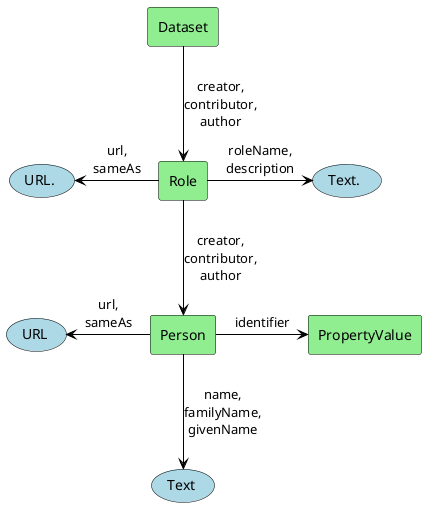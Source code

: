 @startuml



!define Class agent
!define Property usecase

skinparam Property {
BackgroundColor LightBlue
BorderColor Black
  ArrowColor Black
  linetype Ortho
}

skinparam Class {
BackgroundColor LightGreen
BorderColor Black
ArrowColor Black
linetype Ortho
}

Class Dataset
Class Role
Class Person
Class PropertyValue



Dataset -down-> Role : "creator,\ncontributor,\nauthor"
Role -down-> Person : "creator,\ncontributor,\nauthor"
Person -right-> PropertyValue : "identifier"

Role -right-> (Text.) : "roleName,\ndescription" 
Role -left-> (URL.) : "url,\nsameAs" 

Person --> (Text) : "name,\nfamilyName,\ngivenName" 
Person -left-> (URL) : "url,\nsameAs" 




@enduml